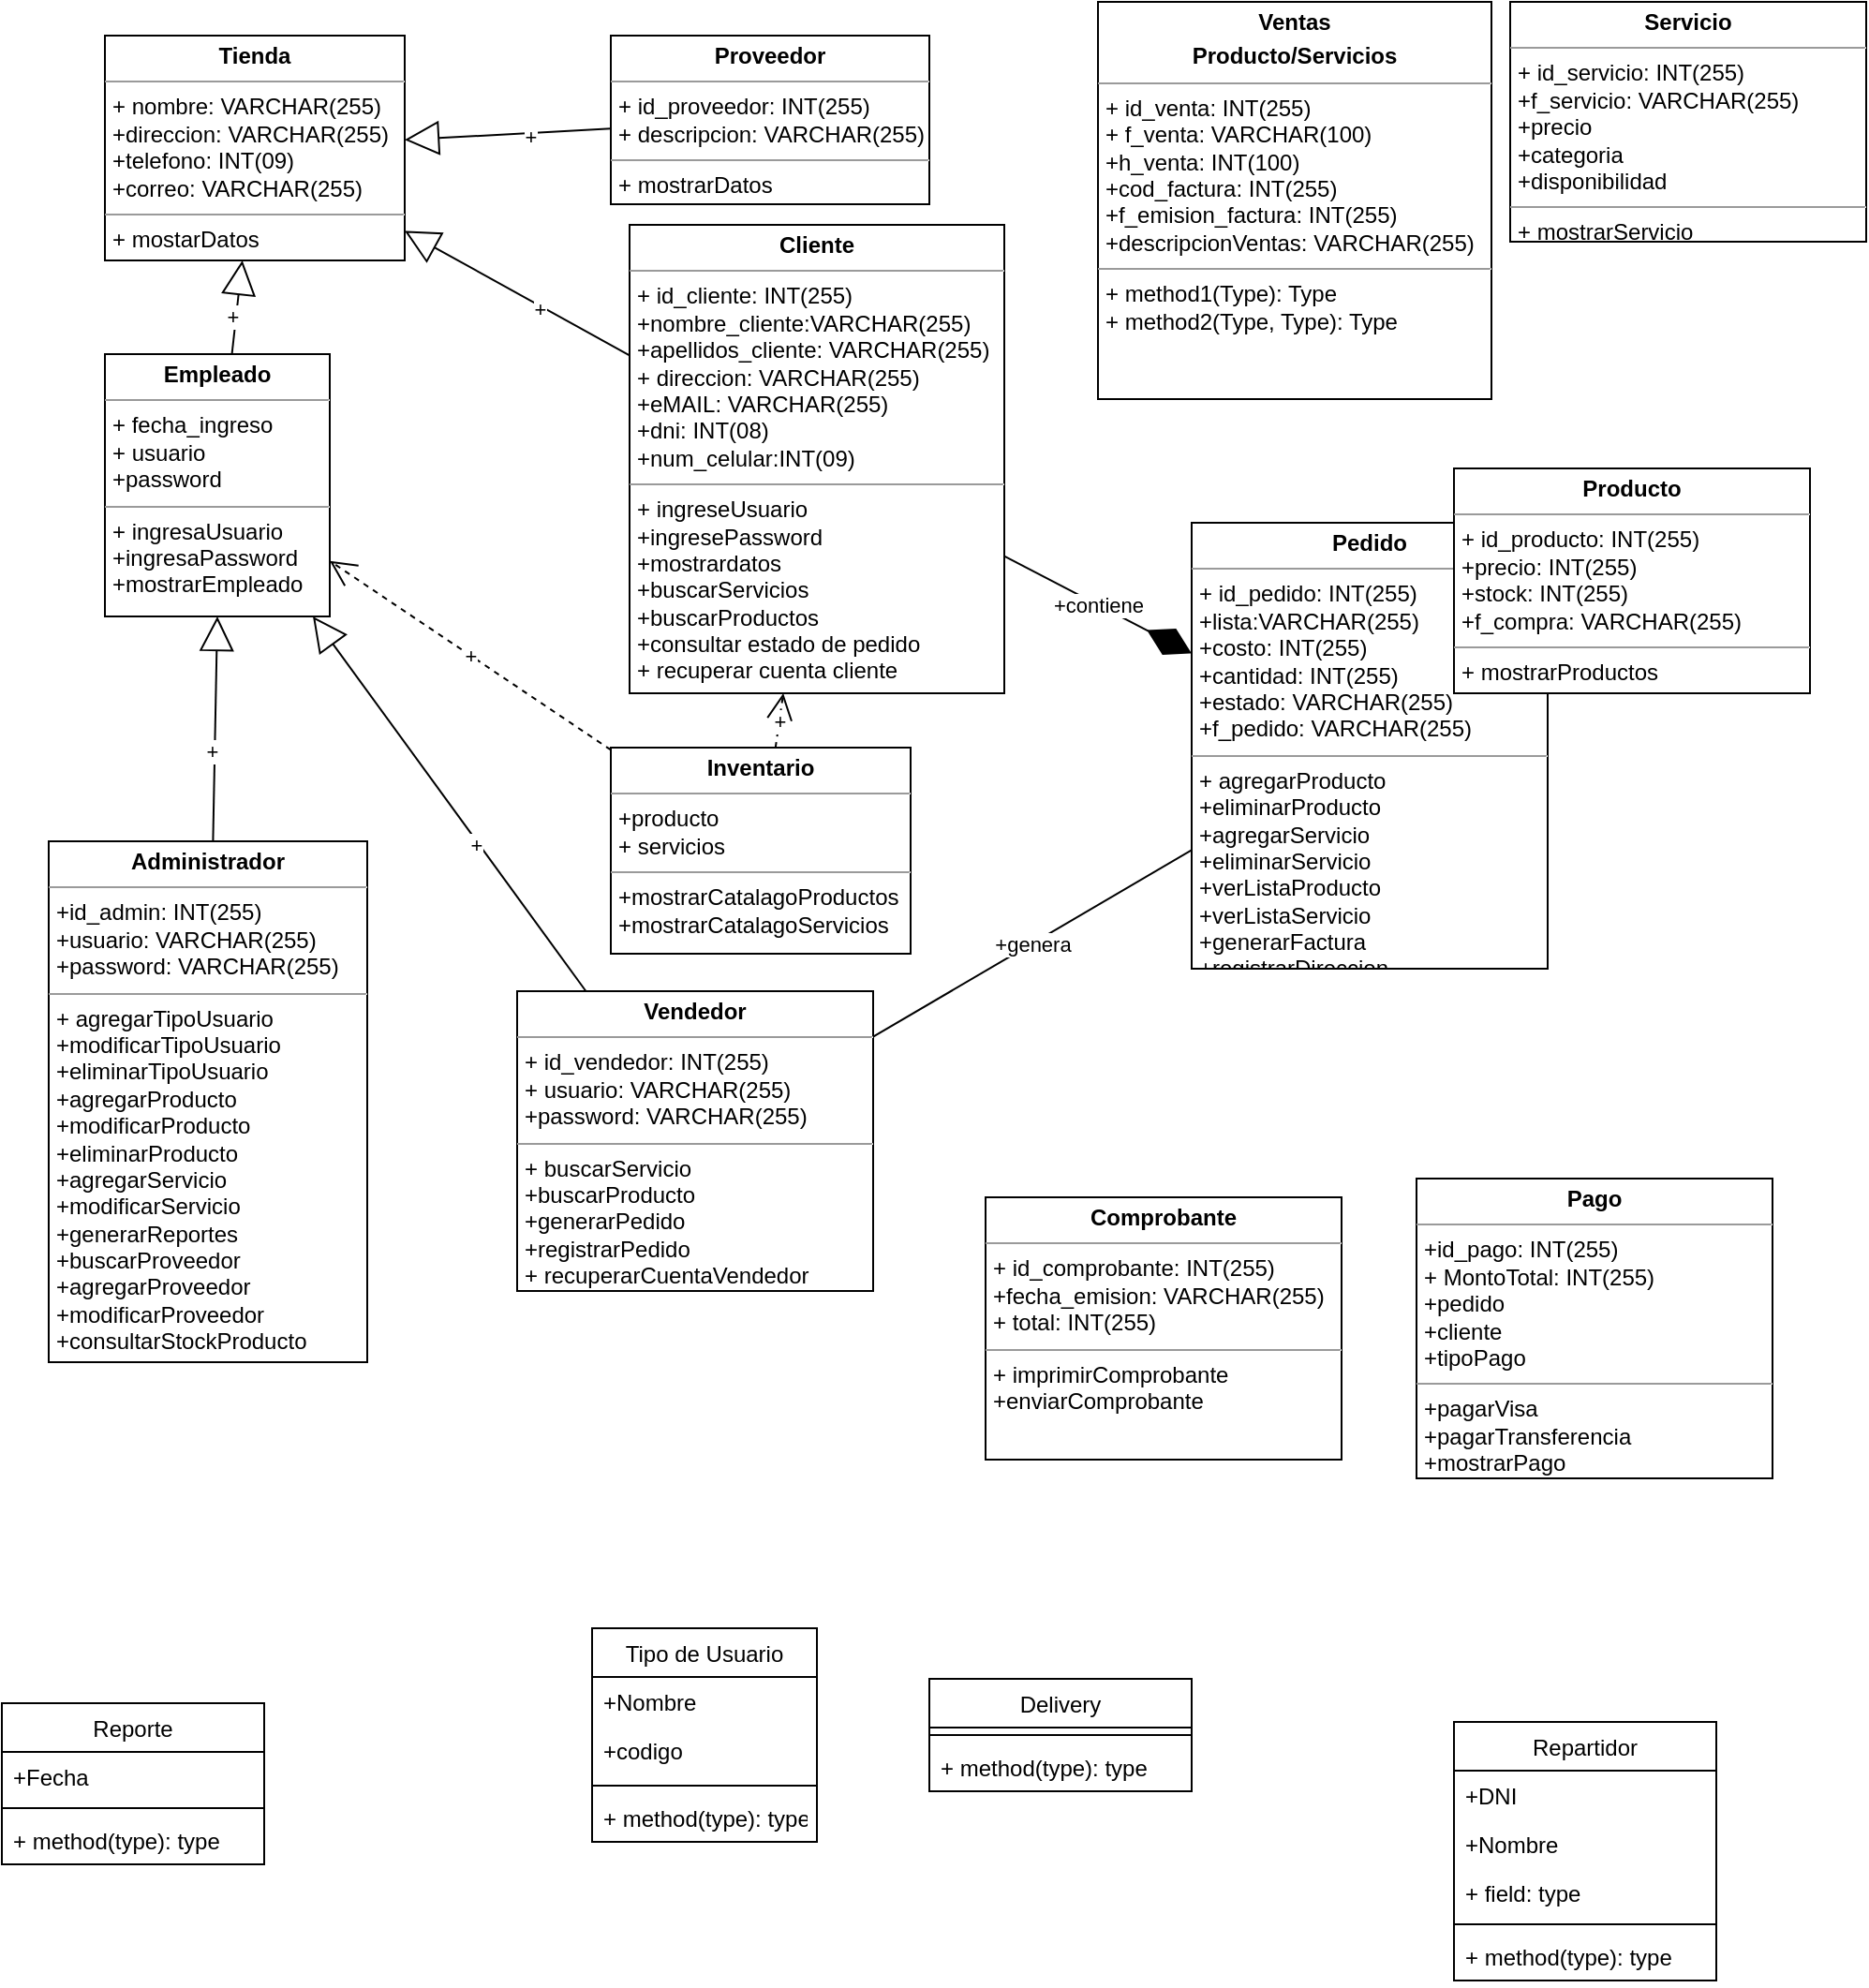 <mxfile version="13.10.0" type="github">
  <diagram name="Page-1" id="c4acf3e9-155e-7222-9cf6-157b1a14988f">
    <mxGraphModel dx="1108" dy="482" grid="1" gridSize="10" guides="1" tooltips="1" connect="1" arrows="1" fold="1" page="1" pageScale="1" pageWidth="850" pageHeight="1100" background="#ffffff" math="0" shadow="0">
      <root>
        <mxCell id="0" />
        <mxCell id="1" parent="0" />
        <mxCell id="CmUBBxiMSyPNGOipAkzR-59" value="Reporte" style="swimlane;fontStyle=0;childLayout=stackLayout;horizontal=1;startSize=26;fillColor=none;horizontalStack=0;resizeParent=1;resizeParentMax=0;resizeLast=0;collapsible=1;marginBottom=0;" vertex="1" parent="1">
          <mxGeometry x="55" y="920" width="140" height="86" as="geometry" />
        </mxCell>
        <mxCell id="CmUBBxiMSyPNGOipAkzR-60" value="+Fecha" style="text;strokeColor=none;fillColor=none;align=left;verticalAlign=top;spacingLeft=4;spacingRight=4;overflow=hidden;rotatable=0;points=[[0,0.5],[1,0.5]];portConstraint=eastwest;" vertex="1" parent="CmUBBxiMSyPNGOipAkzR-59">
          <mxGeometry y="26" width="140" height="26" as="geometry" />
        </mxCell>
        <mxCell id="CmUBBxiMSyPNGOipAkzR-120" value="" style="line;strokeWidth=1;fillColor=none;align=left;verticalAlign=middle;spacingTop=-1;spacingLeft=3;spacingRight=3;rotatable=0;labelPosition=right;points=[];portConstraint=eastwest;" vertex="1" parent="CmUBBxiMSyPNGOipAkzR-59">
          <mxGeometry y="52" width="140" height="8" as="geometry" />
        </mxCell>
        <mxCell id="CmUBBxiMSyPNGOipAkzR-140" value="+ method(type): type" style="text;strokeColor=none;fillColor=none;align=left;verticalAlign=top;spacingLeft=4;spacingRight=4;overflow=hidden;rotatable=0;points=[[0,0.5],[1,0.5]];portConstraint=eastwest;" vertex="1" parent="CmUBBxiMSyPNGOipAkzR-59">
          <mxGeometry y="60" width="140" height="26" as="geometry" />
        </mxCell>
        <mxCell id="CmUBBxiMSyPNGOipAkzR-83" value="Delivery" style="swimlane;fontStyle=0;childLayout=stackLayout;horizontal=1;startSize=26;fillColor=none;horizontalStack=0;resizeParent=1;resizeParentMax=0;resizeLast=0;collapsible=1;marginBottom=0;" vertex="1" parent="1">
          <mxGeometry x="550" y="907" width="140" height="60" as="geometry" />
        </mxCell>
        <mxCell id="CmUBBxiMSyPNGOipAkzR-112" value="" style="line;strokeWidth=1;fillColor=none;align=left;verticalAlign=middle;spacingTop=-1;spacingLeft=3;spacingRight=3;rotatable=0;labelPosition=right;points=[];portConstraint=eastwest;" vertex="1" parent="CmUBBxiMSyPNGOipAkzR-83">
          <mxGeometry y="26" width="140" height="8" as="geometry" />
        </mxCell>
        <mxCell id="CmUBBxiMSyPNGOipAkzR-138" value="+ method(type): type" style="text;strokeColor=none;fillColor=none;align=left;verticalAlign=top;spacingLeft=4;spacingRight=4;overflow=hidden;rotatable=0;points=[[0,0.5],[1,0.5]];portConstraint=eastwest;" vertex="1" parent="CmUBBxiMSyPNGOipAkzR-83">
          <mxGeometry y="34" width="140" height="26" as="geometry" />
        </mxCell>
        <mxCell id="CmUBBxiMSyPNGOipAkzR-84" value="Repartidor" style="swimlane;fontStyle=0;childLayout=stackLayout;horizontal=1;startSize=26;fillColor=none;horizontalStack=0;resizeParent=1;resizeParentMax=0;resizeLast=0;collapsible=1;marginBottom=0;" vertex="1" parent="1">
          <mxGeometry x="830" y="930" width="140" height="138" as="geometry" />
        </mxCell>
        <mxCell id="CmUBBxiMSyPNGOipAkzR-85" value="+DNI" style="text;strokeColor=none;fillColor=none;align=left;verticalAlign=top;spacingLeft=4;spacingRight=4;overflow=hidden;rotatable=0;points=[[0,0.5],[1,0.5]];portConstraint=eastwest;" vertex="1" parent="CmUBBxiMSyPNGOipAkzR-84">
          <mxGeometry y="26" width="140" height="26" as="geometry" />
        </mxCell>
        <mxCell id="CmUBBxiMSyPNGOipAkzR-86" value="+Nombre" style="text;strokeColor=none;fillColor=none;align=left;verticalAlign=top;spacingLeft=4;spacingRight=4;overflow=hidden;rotatable=0;points=[[0,0.5],[1,0.5]];portConstraint=eastwest;" vertex="1" parent="CmUBBxiMSyPNGOipAkzR-84">
          <mxGeometry y="52" width="140" height="26" as="geometry" />
        </mxCell>
        <mxCell id="CmUBBxiMSyPNGOipAkzR-87" value="+ field: type" style="text;strokeColor=none;fillColor=none;align=left;verticalAlign=top;spacingLeft=4;spacingRight=4;overflow=hidden;rotatable=0;points=[[0,0.5],[1,0.5]];portConstraint=eastwest;" vertex="1" parent="CmUBBxiMSyPNGOipAkzR-84">
          <mxGeometry y="78" width="140" height="26" as="geometry" />
        </mxCell>
        <mxCell id="CmUBBxiMSyPNGOipAkzR-123" value="" style="line;strokeWidth=1;fillColor=none;align=left;verticalAlign=middle;spacingTop=-1;spacingLeft=3;spacingRight=3;rotatable=0;labelPosition=right;points=[];portConstraint=eastwest;" vertex="1" parent="CmUBBxiMSyPNGOipAkzR-84">
          <mxGeometry y="104" width="140" height="8" as="geometry" />
        </mxCell>
        <mxCell id="CmUBBxiMSyPNGOipAkzR-144" value="+ method(type): type" style="text;strokeColor=none;fillColor=none;align=left;verticalAlign=top;spacingLeft=4;spacingRight=4;overflow=hidden;rotatable=0;points=[[0,0.5],[1,0.5]];portConstraint=eastwest;" vertex="1" parent="CmUBBxiMSyPNGOipAkzR-84">
          <mxGeometry y="112" width="140" height="26" as="geometry" />
        </mxCell>
        <mxCell id="CmUBBxiMSyPNGOipAkzR-88" value="Tipo de Usuario" style="swimlane;fontStyle=0;childLayout=stackLayout;horizontal=1;startSize=26;fillColor=none;horizontalStack=0;resizeParent=1;resizeParentMax=0;resizeLast=0;collapsible=1;marginBottom=0;" vertex="1" parent="1">
          <mxGeometry x="370" y="880" width="120" height="114" as="geometry" />
        </mxCell>
        <mxCell id="CmUBBxiMSyPNGOipAkzR-89" value="+Nombre" style="text;strokeColor=none;fillColor=none;align=left;verticalAlign=top;spacingLeft=4;spacingRight=4;overflow=hidden;rotatable=0;points=[[0,0.5],[1,0.5]];portConstraint=eastwest;" vertex="1" parent="CmUBBxiMSyPNGOipAkzR-88">
          <mxGeometry y="26" width="120" height="26" as="geometry" />
        </mxCell>
        <mxCell id="CmUBBxiMSyPNGOipAkzR-90" value="+codigo" style="text;strokeColor=none;fillColor=none;align=left;verticalAlign=top;spacingLeft=4;spacingRight=4;overflow=hidden;rotatable=0;points=[[0,0.5],[1,0.5]];portConstraint=eastwest;" vertex="1" parent="CmUBBxiMSyPNGOipAkzR-88">
          <mxGeometry y="52" width="120" height="28" as="geometry" />
        </mxCell>
        <mxCell id="CmUBBxiMSyPNGOipAkzR-119" value="" style="line;strokeWidth=1;fillColor=none;align=left;verticalAlign=middle;spacingTop=-1;spacingLeft=3;spacingRight=3;rotatable=0;labelPosition=right;points=[];portConstraint=eastwest;" vertex="1" parent="CmUBBxiMSyPNGOipAkzR-88">
          <mxGeometry y="80" width="120" height="8" as="geometry" />
        </mxCell>
        <mxCell id="CmUBBxiMSyPNGOipAkzR-134" value="+ method(type): type" style="text;strokeColor=none;fillColor=none;align=left;verticalAlign=top;spacingLeft=4;spacingRight=4;overflow=hidden;rotatable=0;points=[[0,0.5],[1,0.5]];portConstraint=eastwest;" vertex="1" parent="CmUBBxiMSyPNGOipAkzR-88">
          <mxGeometry y="88" width="120" height="26" as="geometry" />
        </mxCell>
        <mxCell id="CmUBBxiMSyPNGOipAkzR-149" value="&lt;p style=&quot;margin: 0px ; margin-top: 4px ; text-align: center&quot;&gt;&lt;b&gt;Ventas&lt;/b&gt;&lt;/p&gt;&lt;p style=&quot;margin: 0px ; margin-top: 4px ; text-align: center&quot;&gt;&lt;b&gt;Producto/Servicios&lt;/b&gt;&lt;/p&gt;&lt;hr size=&quot;1&quot;&gt;&lt;p style=&quot;margin: 0px ; margin-left: 4px&quot;&gt;+ id_venta: INT(255)&lt;br&gt;+ f_venta: VARCHAR(100)&lt;/p&gt;&lt;p style=&quot;margin: 0px ; margin-left: 4px&quot;&gt;+h_venta: INT(100)&lt;/p&gt;&lt;p style=&quot;margin: 0px ; margin-left: 4px&quot;&gt;+cod_factura: INT(255)&lt;/p&gt;&lt;p style=&quot;margin: 0px ; margin-left: 4px&quot;&gt;+f_emision_factura: INT(255)&lt;/p&gt;&lt;p style=&quot;margin: 0px ; margin-left: 4px&quot;&gt;+descripcionVentas: VARCHAR(255)&lt;/p&gt;&lt;hr size=&quot;1&quot;&gt;&lt;p style=&quot;margin: 0px ; margin-left: 4px&quot;&gt;+ method1(Type): Type&lt;br&gt;+ method2(Type, Type): Type&lt;/p&gt;" style="verticalAlign=top;align=left;overflow=fill;fontSize=12;fontFamily=Helvetica;html=1;" vertex="1" parent="1">
          <mxGeometry x="640" y="12" width="210" height="212" as="geometry" />
        </mxCell>
        <mxCell id="CmUBBxiMSyPNGOipAkzR-150" value="&lt;p style=&quot;margin: 0px ; margin-top: 4px ; text-align: center&quot;&gt;&lt;b&gt;Cliente&lt;/b&gt;&lt;/p&gt;&lt;hr size=&quot;1&quot;&gt;&lt;p style=&quot;margin: 0px ; margin-left: 4px&quot;&gt;+ id_cliente: INT(255)&lt;/p&gt;&lt;p style=&quot;margin: 0px ; margin-left: 4px&quot;&gt;+nombre_cliente:VARCHAR(255)&lt;/p&gt;&lt;p style=&quot;margin: 0px ; margin-left: 4px&quot;&gt;+apellidos_cliente: VARCHAR(255)&lt;br&gt;+ direccion: VARCHAR(255)&lt;/p&gt;&lt;p style=&quot;margin: 0px ; margin-left: 4px&quot;&gt;+eMAIL: VARCHAR(255)&lt;/p&gt;&lt;p style=&quot;margin: 0px ; margin-left: 4px&quot;&gt;+dni: INT(08)&lt;/p&gt;&lt;p style=&quot;margin: 0px ; margin-left: 4px&quot;&gt;+num_celular:INT(09)&lt;/p&gt;&lt;hr size=&quot;1&quot;&gt;&lt;p style=&quot;margin: 0px ; margin-left: 4px&quot;&gt;+ ingreseUsuario&lt;/p&gt;&lt;p style=&quot;margin: 0px ; margin-left: 4px&quot;&gt;+ingresePassword&lt;/p&gt;&lt;p style=&quot;margin: 0px ; margin-left: 4px&quot;&gt;+mostrardatos&lt;/p&gt;&lt;p style=&quot;margin: 0px ; margin-left: 4px&quot;&gt;+buscarServicios&lt;/p&gt;&lt;p style=&quot;margin: 0px ; margin-left: 4px&quot;&gt;+buscarProductos&lt;/p&gt;&lt;p style=&quot;margin: 0px ; margin-left: 4px&quot;&gt;+consultar estado de pedido&lt;br&gt;+ recuperar cuenta cliente&lt;/p&gt;" style="verticalAlign=top;align=left;overflow=fill;fontSize=12;fontFamily=Helvetica;html=1;" vertex="1" parent="1">
          <mxGeometry x="390" y="131" width="200" height="250" as="geometry" />
        </mxCell>
        <mxCell id="CmUBBxiMSyPNGOipAkzR-151" value="&lt;p style=&quot;margin: 0px ; margin-top: 4px ; text-align: center&quot;&gt;&lt;b&gt;Vendedor&lt;/b&gt;&lt;/p&gt;&lt;hr size=&quot;1&quot;&gt;&lt;p style=&quot;margin: 0px ; margin-left: 4px&quot;&gt;+ id_vendedor: INT(255)&lt;br&gt;+ usuario: VARCHAR(255)&lt;/p&gt;&lt;p style=&quot;margin: 0px ; margin-left: 4px&quot;&gt;+password: VARCHAR(255)&lt;/p&gt;&lt;hr size=&quot;1&quot;&gt;&lt;p style=&quot;margin: 0px ; margin-left: 4px&quot;&gt;+ buscarServicio&lt;/p&gt;&lt;p style=&quot;margin: 0px ; margin-left: 4px&quot;&gt;+buscarProducto&lt;/p&gt;&lt;p style=&quot;margin: 0px ; margin-left: 4px&quot;&gt;+generarPedido&lt;/p&gt;&lt;p style=&quot;margin: 0px ; margin-left: 4px&quot;&gt;+registrarPedido&lt;br&gt;+ recuperarCuentaVendedor&lt;/p&gt;" style="verticalAlign=top;align=left;overflow=fill;fontSize=12;fontFamily=Helvetica;html=1;" vertex="1" parent="1">
          <mxGeometry x="330" y="540" width="190" height="160" as="geometry" />
        </mxCell>
        <mxCell id="CmUBBxiMSyPNGOipAkzR-152" value="&lt;p style=&quot;margin: 0px ; margin-top: 4px ; text-align: center&quot;&gt;&lt;b&gt;Administrador&lt;/b&gt;&lt;/p&gt;&lt;hr size=&quot;1&quot;&gt;&lt;p style=&quot;margin: 0px ; margin-left: 4px&quot;&gt;+id_admin: INT(255)&lt;/p&gt;&lt;p style=&quot;margin: 0px ; margin-left: 4px&quot;&gt;+usuario: VARCHAR(255)&lt;/p&gt;&lt;p style=&quot;margin: 0px ; margin-left: 4px&quot;&gt;+password: VARCHAR(255)&lt;/p&gt;&lt;hr size=&quot;1&quot;&gt;&lt;p style=&quot;margin: 0px ; margin-left: 4px&quot;&gt;+ agregarTipoUsuario&lt;/p&gt;&lt;p style=&quot;margin: 0px ; margin-left: 4px&quot;&gt;+modificarTipoUsuario&lt;/p&gt;&lt;p style=&quot;margin: 0px ; margin-left: 4px&quot;&gt;+eliminarTipoUsuario&lt;/p&gt;&lt;p style=&quot;margin: 0px ; margin-left: 4px&quot;&gt;+agregarProducto&lt;/p&gt;&lt;p style=&quot;margin: 0px ; margin-left: 4px&quot;&gt;+modificarProducto&lt;/p&gt;&lt;p style=&quot;margin: 0px ; margin-left: 4px&quot;&gt;+eliminarProducto&lt;/p&gt;&lt;p style=&quot;margin: 0px ; margin-left: 4px&quot;&gt;+agregarServicio&lt;/p&gt;&lt;p style=&quot;margin: 0px ; margin-left: 4px&quot;&gt;+modificarServicio&lt;/p&gt;&lt;p style=&quot;margin: 0px ; margin-left: 4px&quot;&gt;+generarReportes&lt;/p&gt;&lt;p style=&quot;margin: 0px ; margin-left: 4px&quot;&gt;+buscarProveedor&lt;/p&gt;&lt;p style=&quot;margin: 0px ; margin-left: 4px&quot;&gt;+agregarProveedor&lt;/p&gt;&lt;p style=&quot;margin: 0px ; margin-left: 4px&quot;&gt;+modificarProveedor&lt;/p&gt;&lt;p style=&quot;margin: 0px ; margin-left: 4px&quot;&gt;+consultarStockProducto&lt;br&gt;&lt;br&gt;&lt;/p&gt;" style="verticalAlign=top;align=left;overflow=fill;fontSize=12;fontFamily=Helvetica;html=1;" vertex="1" parent="1">
          <mxGeometry x="80" y="460" width="170" height="278" as="geometry" />
        </mxCell>
        <mxCell id="CmUBBxiMSyPNGOipAkzR-156" value="&lt;p style=&quot;margin: 0px ; margin-top: 4px ; text-align: center&quot;&gt;&lt;b&gt;Servicio&lt;/b&gt;&lt;/p&gt;&lt;hr size=&quot;1&quot;&gt;&lt;p style=&quot;margin: 0px ; margin-left: 4px&quot;&gt;+ id_servicio: INT(255)&lt;/p&gt;&lt;p style=&quot;margin: 0px ; margin-left: 4px&quot;&gt;+f_servicio: VARCHAR(255)&lt;/p&gt;&lt;p style=&quot;margin: 0px ; margin-left: 4px&quot;&gt;+precio&lt;/p&gt;&lt;p style=&quot;margin: 0px ; margin-left: 4px&quot;&gt;+categoria&lt;/p&gt;&lt;p style=&quot;margin: 0px ; margin-left: 4px&quot;&gt;+disponibilidad&lt;/p&gt;&lt;hr size=&quot;1&quot;&gt;&lt;p style=&quot;margin: 0px ; margin-left: 4px&quot;&gt;+ mostrarServicio&lt;/p&gt;" style="verticalAlign=top;align=left;overflow=fill;fontSize=12;fontFamily=Helvetica;html=1;" vertex="1" parent="1">
          <mxGeometry x="860" y="12" width="190" height="128" as="geometry" />
        </mxCell>
        <mxCell id="CmUBBxiMSyPNGOipAkzR-157" value="&lt;p style=&quot;margin: 0px ; margin-top: 4px ; text-align: center&quot;&gt;&lt;b&gt;Pedido&lt;/b&gt;&lt;/p&gt;&lt;hr size=&quot;1&quot;&gt;&lt;p style=&quot;margin: 0px ; margin-left: 4px&quot;&gt;+ id_pedido: INT(255)&lt;/p&gt;&lt;p style=&quot;margin: 0px ; margin-left: 4px&quot;&gt;+lista:VARCHAR(255)&lt;/p&gt;&lt;p style=&quot;margin: 0px ; margin-left: 4px&quot;&gt;+costo: INT(255)&lt;/p&gt;&lt;p style=&quot;margin: 0px ; margin-left: 4px&quot;&gt;+cantidad: INT(255)&lt;/p&gt;&lt;p style=&quot;margin: 0px ; margin-left: 4px&quot;&gt;+estado: VARCHAR(255)&lt;/p&gt;&lt;p style=&quot;margin: 0px ; margin-left: 4px&quot;&gt;+f_pedido: VARCHAR(255)&lt;/p&gt;&lt;hr size=&quot;1&quot;&gt;&lt;p style=&quot;margin: 0px ; margin-left: 4px&quot;&gt;+ agregarProducto&lt;/p&gt;&lt;p style=&quot;margin: 0px ; margin-left: 4px&quot;&gt;+eliminarProducto&lt;/p&gt;&lt;p style=&quot;margin: 0px ; margin-left: 4px&quot;&gt;+agregarServicio&lt;/p&gt;&lt;p style=&quot;margin: 0px ; margin-left: 4px&quot;&gt;+eliminarServicio&lt;/p&gt;&lt;p style=&quot;margin: 0px ; margin-left: 4px&quot;&gt;+verListaProducto&lt;/p&gt;&lt;p style=&quot;margin: 0px ; margin-left: 4px&quot;&gt;+verListaServicio&lt;/p&gt;&lt;p style=&quot;margin: 0px ; margin-left: 4px&quot;&gt;+generarFactura&lt;/p&gt;&lt;p style=&quot;margin: 0px ; margin-left: 4px&quot;&gt;+registrarDireccion&lt;/p&gt;" style="verticalAlign=top;align=left;overflow=fill;fontSize=12;fontFamily=Helvetica;html=1;" vertex="1" parent="1">
          <mxGeometry x="690" y="290" width="190" height="238" as="geometry" />
        </mxCell>
        <mxCell id="CmUBBxiMSyPNGOipAkzR-158" value="&lt;p style=&quot;margin: 0px ; margin-top: 4px ; text-align: center&quot;&gt;&lt;b&gt;Producto&lt;/b&gt;&lt;/p&gt;&lt;hr size=&quot;1&quot;&gt;&lt;p style=&quot;margin: 0px ; margin-left: 4px&quot;&gt;+ id_producto: INT(255)&lt;/p&gt;&lt;p style=&quot;margin: 0px ; margin-left: 4px&quot;&gt;+precio: INT(255)&lt;/p&gt;&lt;p style=&quot;margin: 0px ; margin-left: 4px&quot;&gt;+stock: INT(255)&lt;/p&gt;&lt;p style=&quot;margin: 0px ; margin-left: 4px&quot;&gt;+f_compra: VARCHAR(255)&lt;/p&gt;&lt;hr size=&quot;1&quot;&gt;&lt;p style=&quot;margin: 0px ; margin-left: 4px&quot;&gt;+ mostrarProductos&lt;/p&gt;" style="verticalAlign=top;align=left;overflow=fill;fontSize=12;fontFamily=Helvetica;html=1;" vertex="1" parent="1">
          <mxGeometry x="830" y="261" width="190" height="120" as="geometry" />
        </mxCell>
        <mxCell id="CmUBBxiMSyPNGOipAkzR-159" value="&lt;p style=&quot;margin: 0px ; margin-top: 4px ; text-align: center&quot;&gt;&lt;b&gt;Inventario&lt;/b&gt;&lt;/p&gt;&lt;hr size=&quot;1&quot;&gt;&lt;p style=&quot;margin: 0px ; margin-left: 4px&quot;&gt;+producto&lt;/p&gt;&lt;p style=&quot;margin: 0px ; margin-left: 4px&quot;&gt;+ servicios&lt;/p&gt;&lt;hr size=&quot;1&quot;&gt;&lt;p style=&quot;margin: 0px ; margin-left: 4px&quot;&gt;+mostrarCatalagoProductos&lt;/p&gt;&lt;p style=&quot;margin: 0px ; margin-left: 4px&quot;&gt;+mostrarCatalagoServicios&lt;/p&gt;" style="verticalAlign=top;align=left;overflow=fill;fontSize=12;fontFamily=Helvetica;html=1;" vertex="1" parent="1">
          <mxGeometry x="380" y="410" width="160" height="110" as="geometry" />
        </mxCell>
        <mxCell id="CmUBBxiMSyPNGOipAkzR-160" value="&lt;p style=&quot;margin: 0px ; margin-top: 4px ; text-align: center&quot;&gt;&lt;b&gt;Pago&lt;/b&gt;&lt;/p&gt;&lt;hr size=&quot;1&quot;&gt;&lt;p style=&quot;margin: 0px ; margin-left: 4px&quot;&gt;+id_pago: INT(255)&lt;br&gt;&lt;/p&gt;&lt;p style=&quot;margin: 0px ; margin-left: 4px&quot;&gt;+ MontoTotal: INT(255)&lt;/p&gt;&lt;p style=&quot;margin: 0px ; margin-left: 4px&quot;&gt;&lt;span&gt;+pedido&lt;/span&gt;&lt;/p&gt;&lt;p style=&quot;margin: 0px ; margin-left: 4px&quot;&gt;&lt;span&gt;+cliente&lt;/span&gt;&lt;/p&gt;&lt;p style=&quot;margin: 0px ; margin-left: 4px&quot;&gt;+tipoPago&lt;/p&gt;&lt;hr size=&quot;1&quot;&gt;&lt;p style=&quot;margin: 0px ; margin-left: 4px&quot;&gt;+pagarVisa&lt;/p&gt;&lt;p style=&quot;margin: 0px ; margin-left: 4px&quot;&gt;+pagarTransferencia&lt;/p&gt;&lt;p style=&quot;margin: 0px ; margin-left: 4px&quot;&gt;+mostrarPago&lt;/p&gt;" style="verticalAlign=top;align=left;overflow=fill;fontSize=12;fontFamily=Helvetica;html=1;" vertex="1" parent="1">
          <mxGeometry x="810" y="640" width="190" height="160" as="geometry" />
        </mxCell>
        <mxCell id="CmUBBxiMSyPNGOipAkzR-161" value="&lt;p style=&quot;margin: 0px ; margin-top: 4px ; text-align: center&quot;&gt;&lt;b&gt;Comprobante&lt;/b&gt;&lt;/p&gt;&lt;hr size=&quot;1&quot;&gt;&lt;p style=&quot;margin: 0px ; margin-left: 4px&quot;&gt;+ id_comprobante: INT(255)&lt;/p&gt;&lt;p style=&quot;margin: 0px ; margin-left: 4px&quot;&gt;+fecha_emision: VARCHAR(255)&lt;/p&gt;&lt;p style=&quot;margin: 0px ; margin-left: 4px&quot;&gt;+ total: INT(255)&lt;/p&gt;&lt;hr size=&quot;1&quot;&gt;&lt;p style=&quot;margin: 0px ; margin-left: 4px&quot;&gt;+ imprimirComprobante&lt;/p&gt;&lt;p style=&quot;margin: 0px ; margin-left: 4px&quot;&gt;+enviarComprobante&lt;/p&gt;" style="verticalAlign=top;align=left;overflow=fill;fontSize=12;fontFamily=Helvetica;html=1;" vertex="1" parent="1">
          <mxGeometry x="580" y="650" width="190" height="140" as="geometry" />
        </mxCell>
        <mxCell id="CmUBBxiMSyPNGOipAkzR-162" value="&lt;p style=&quot;margin: 0px ; margin-top: 4px ; text-align: center&quot;&gt;&lt;b&gt;Empleado&lt;/b&gt;&lt;/p&gt;&lt;hr size=&quot;1&quot;&gt;&lt;p style=&quot;margin: 0px ; margin-left: 4px&quot;&gt;+ fecha_ingreso&lt;/p&gt;&lt;p style=&quot;margin: 0px ; margin-left: 4px&quot;&gt;+ usuario&lt;/p&gt;&lt;p style=&quot;margin: 0px ; margin-left: 4px&quot;&gt;+password&lt;/p&gt;&lt;hr size=&quot;1&quot;&gt;&lt;p style=&quot;margin: 0px ; margin-left: 4px&quot;&gt;+ ingresaUsuario&lt;/p&gt;&lt;p style=&quot;margin: 0px ; margin-left: 4px&quot;&gt;+ingresaPassword&lt;/p&gt;&lt;p style=&quot;margin: 0px ; margin-left: 4px&quot;&gt;+mostrarEmpleado&lt;/p&gt;" style="verticalAlign=top;align=left;overflow=fill;fontSize=12;fontFamily=Helvetica;html=1;" vertex="1" parent="1">
          <mxGeometry x="110" y="200" width="120" height="140" as="geometry" />
        </mxCell>
        <mxCell id="CmUBBxiMSyPNGOipAkzR-163" value="&lt;p style=&quot;margin: 0px ; margin-top: 4px ; text-align: center&quot;&gt;&lt;b&gt;Tienda&lt;/b&gt;&lt;/p&gt;&lt;hr size=&quot;1&quot;&gt;&lt;p style=&quot;margin: 0px ; margin-left: 4px&quot;&gt;+ nombre: VARCHAR(255)&lt;/p&gt;&lt;p style=&quot;margin: 0px ; margin-left: 4px&quot;&gt;+direccion: VARCHAR(255)&lt;/p&gt;&lt;p style=&quot;margin: 0px ; margin-left: 4px&quot;&gt;+telefono: INT(09)&lt;/p&gt;&lt;p style=&quot;margin: 0px ; margin-left: 4px&quot;&gt;+correo: VARCHAR(255)&lt;/p&gt;&lt;hr size=&quot;1&quot;&gt;&lt;p style=&quot;margin: 0px ; margin-left: 4px&quot;&gt;+ mostarDatos&lt;/p&gt;" style="verticalAlign=top;align=left;overflow=fill;fontSize=12;fontFamily=Helvetica;html=1;" vertex="1" parent="1">
          <mxGeometry x="110" y="30" width="160" height="120" as="geometry" />
        </mxCell>
        <mxCell id="CmUBBxiMSyPNGOipAkzR-164" value="&lt;p style=&quot;margin: 0px ; margin-top: 4px ; text-align: center&quot;&gt;&lt;b&gt;Proveedor&lt;/b&gt;&lt;/p&gt;&lt;hr size=&quot;1&quot;&gt;&lt;p style=&quot;margin: 0px ; margin-left: 4px&quot;&gt;+ id_proveedor: INT(255)&lt;br&gt;+ descripcion: VARCHAR(255)&lt;/p&gt;&lt;hr size=&quot;1&quot;&gt;&lt;p style=&quot;margin: 0px ; margin-left: 4px&quot;&gt;+ mostrarDatos&lt;br&gt;&lt;/p&gt;" style="verticalAlign=top;align=left;overflow=fill;fontSize=12;fontFamily=Helvetica;html=1;" vertex="1" parent="1">
          <mxGeometry x="380" y="30" width="170" height="90" as="geometry" />
        </mxCell>
        <mxCell id="CmUBBxiMSyPNGOipAkzR-168" value="+" style="endArrow=block;endSize=16;endFill=0;html=1;" edge="1" parent="1" source="CmUBBxiMSyPNGOipAkzR-162" target="CmUBBxiMSyPNGOipAkzR-163">
          <mxGeometry x="-0.21" y="2" width="160" relative="1" as="geometry">
            <mxPoint x="310" y="270" as="sourcePoint" />
            <mxPoint x="310" y="210" as="targetPoint" />
            <mxPoint as="offset" />
          </mxGeometry>
        </mxCell>
        <mxCell id="CmUBBxiMSyPNGOipAkzR-170" value="+" style="endArrow=block;endSize=16;endFill=0;html=1;" edge="1" parent="1" source="CmUBBxiMSyPNGOipAkzR-164" target="CmUBBxiMSyPNGOipAkzR-163">
          <mxGeometry x="-0.21" y="2" width="160" relative="1" as="geometry">
            <mxPoint x="299.998" y="143" as="sourcePoint" />
            <mxPoint x="305.553" y="93" as="targetPoint" />
            <mxPoint as="offset" />
          </mxGeometry>
        </mxCell>
        <mxCell id="CmUBBxiMSyPNGOipAkzR-171" value="+" style="endArrow=block;endSize=16;endFill=0;html=1;" edge="1" parent="1" source="CmUBBxiMSyPNGOipAkzR-150" target="CmUBBxiMSyPNGOipAkzR-163">
          <mxGeometry x="-0.21" y="2" width="160" relative="1" as="geometry">
            <mxPoint x="197.778" y="220" as="sourcePoint" />
            <mxPoint x="203.333" y="170" as="targetPoint" />
            <mxPoint as="offset" />
          </mxGeometry>
        </mxCell>
        <mxCell id="CmUBBxiMSyPNGOipAkzR-172" value="+" style="endArrow=block;endSize=16;endFill=0;html=1;" edge="1" parent="1" source="CmUBBxiMSyPNGOipAkzR-151" target="CmUBBxiMSyPNGOipAkzR-162">
          <mxGeometry x="-0.21" y="2" width="160" relative="1" as="geometry">
            <mxPoint x="410" y="490" as="sourcePoint" />
            <mxPoint x="300" y="408.45" as="targetPoint" />
            <mxPoint as="offset" />
          </mxGeometry>
        </mxCell>
        <mxCell id="CmUBBxiMSyPNGOipAkzR-173" value="+" style="endArrow=block;endSize=16;endFill=0;html=1;" edge="1" parent="1" source="CmUBBxiMSyPNGOipAkzR-152">
          <mxGeometry x="-0.21" y="2" width="160" relative="1" as="geometry">
            <mxPoint x="280" y="421.552" as="sourcePoint" />
            <mxPoint x="170" y="340.0" as="targetPoint" />
            <mxPoint as="offset" />
          </mxGeometry>
        </mxCell>
        <mxCell id="CmUBBxiMSyPNGOipAkzR-174" value="+" style="endArrow=open;endSize=12;dashed=1;html=1;" edge="1" parent="1" source="CmUBBxiMSyPNGOipAkzR-159" target="CmUBBxiMSyPNGOipAkzR-162">
          <mxGeometry width="160" relative="1" as="geometry">
            <mxPoint x="410" y="320" as="sourcePoint" />
            <mxPoint x="570" y="320" as="targetPoint" />
          </mxGeometry>
        </mxCell>
        <mxCell id="CmUBBxiMSyPNGOipAkzR-175" value="+" style="endArrow=open;endSize=12;dashed=1;html=1;" edge="1" parent="1" source="CmUBBxiMSyPNGOipAkzR-159" target="CmUBBxiMSyPNGOipAkzR-150">
          <mxGeometry width="160" relative="1" as="geometry">
            <mxPoint x="710" y="481.867" as="sourcePoint" />
            <mxPoint x="560" y="381.005" as="targetPoint" />
          </mxGeometry>
        </mxCell>
        <mxCell id="CmUBBxiMSyPNGOipAkzR-176" value="+genera" style="endArrow=none;html=1;" edge="1" parent="1" source="CmUBBxiMSyPNGOipAkzR-151" target="CmUBBxiMSyPNGOipAkzR-157">
          <mxGeometry relative="1" as="geometry">
            <mxPoint x="530" y="590" as="sourcePoint" />
            <mxPoint x="690" y="590" as="targetPoint" />
          </mxGeometry>
        </mxCell>
        <mxCell id="CmUBBxiMSyPNGOipAkzR-179" value="+contiene" style="endArrow=diamondThin;endFill=1;endSize=24;html=1;" edge="1" parent="1" source="CmUBBxiMSyPNGOipAkzR-150" target="CmUBBxiMSyPNGOipAkzR-157">
          <mxGeometry width="160" relative="1" as="geometry">
            <mxPoint x="410" y="220" as="sourcePoint" />
            <mxPoint x="570" y="220" as="targetPoint" />
          </mxGeometry>
        </mxCell>
      </root>
    </mxGraphModel>
  </diagram>
</mxfile>
